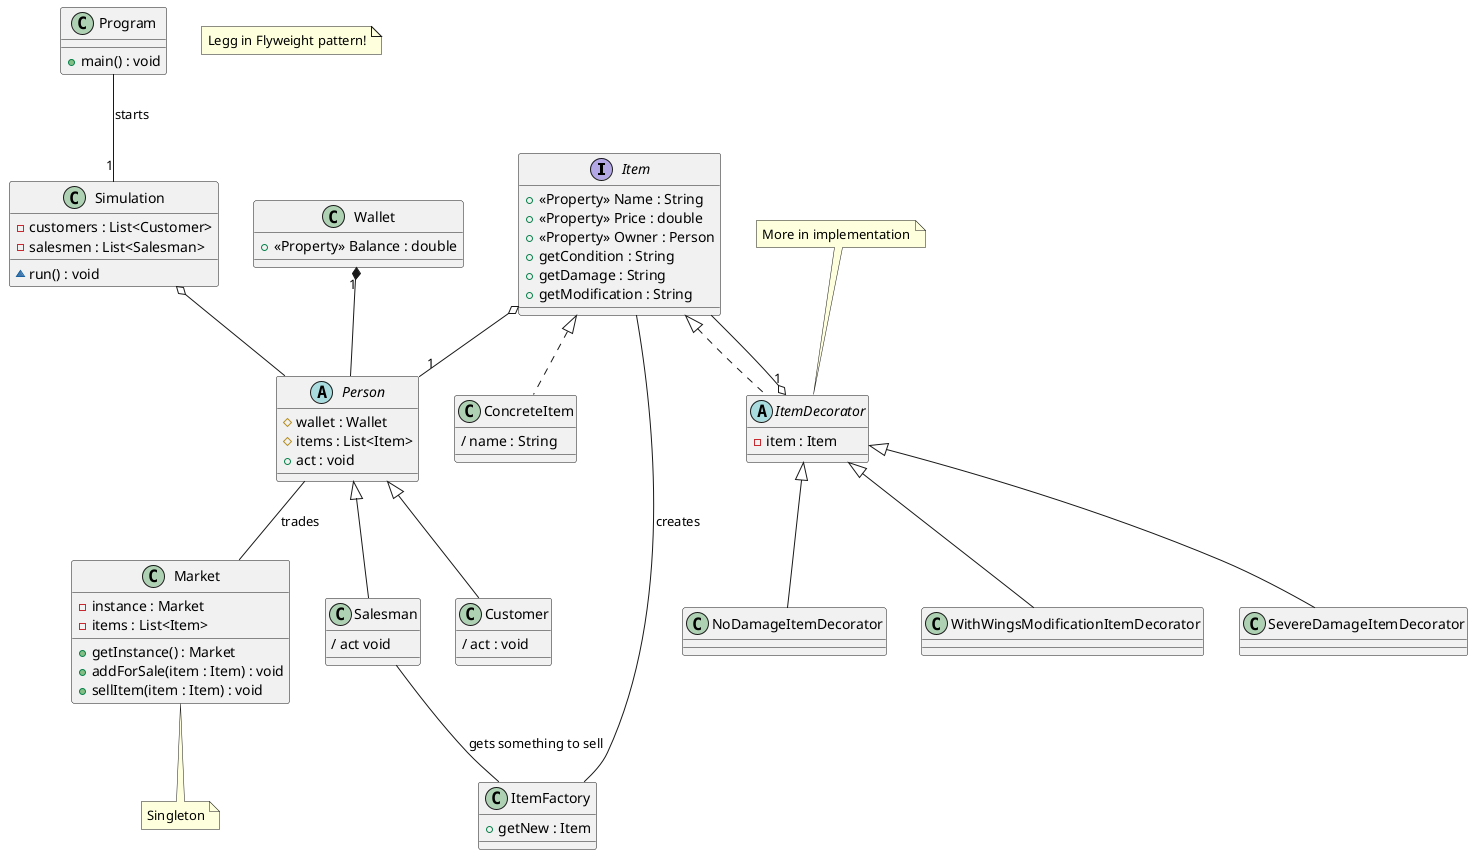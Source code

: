 @startuml Class diagram 


interface Item {
    + <<Property>> Name : String 
    + <<Property>> Price : double 
    + <<Property>> Owner : Person 
    + getCondition : String
    + getDamage : String
    + getModification : String
}

Item o-- "1" Person 

class ConcreteItem implements Item {
    / name : String 
}

abstract ItemDecorator implements Item {
    - item : Item 
}

ItemDecorator "1" o-- Item 


class SevereDamageItemDecorator extends ItemDecorator
class NoDamageItemDecorator extends ItemDecorator
class WithWingsModificationItemDecorator extends ItemDecorator

note "More in implementation" as MoreInImplementation
MoreInImplementation .. ItemDecorator

class ItemFactory {
    + getNew : Item  
}

ItemFactory -- Item : creates 

class Wallet {
    + <<Property>> Balance : double 
}

abstract Person {
    # wallet : Wallet 
    # items : List<Item> 
    + act : void 
}

Wallet "1" *-- Person
Person -- Market : trades 


class Customer extends Person {
    / act : void 
}

class Salesman extends Person {
    / act void 
}

note "Singleton" as singleton
class Market {
    - instance : Market
    - items : List<Item>
    + getInstance() : Market   
    + addForSale(item : Item) : void  
    + sellItem(item : Item) : void 
}

Market .. singleton


class Program { 
    + main() : void
}

class Simulation {
    - customers : List<Customer> 
    - salesmen : List<Salesman> 
    ~ run() : void 
}

Program -- "1" Simulation : starts
Simulation o-- Person

note "Legg in Flyweight pattern!" as flnote


Salesman -- ItemFactory : gets something to sell 


@enduml